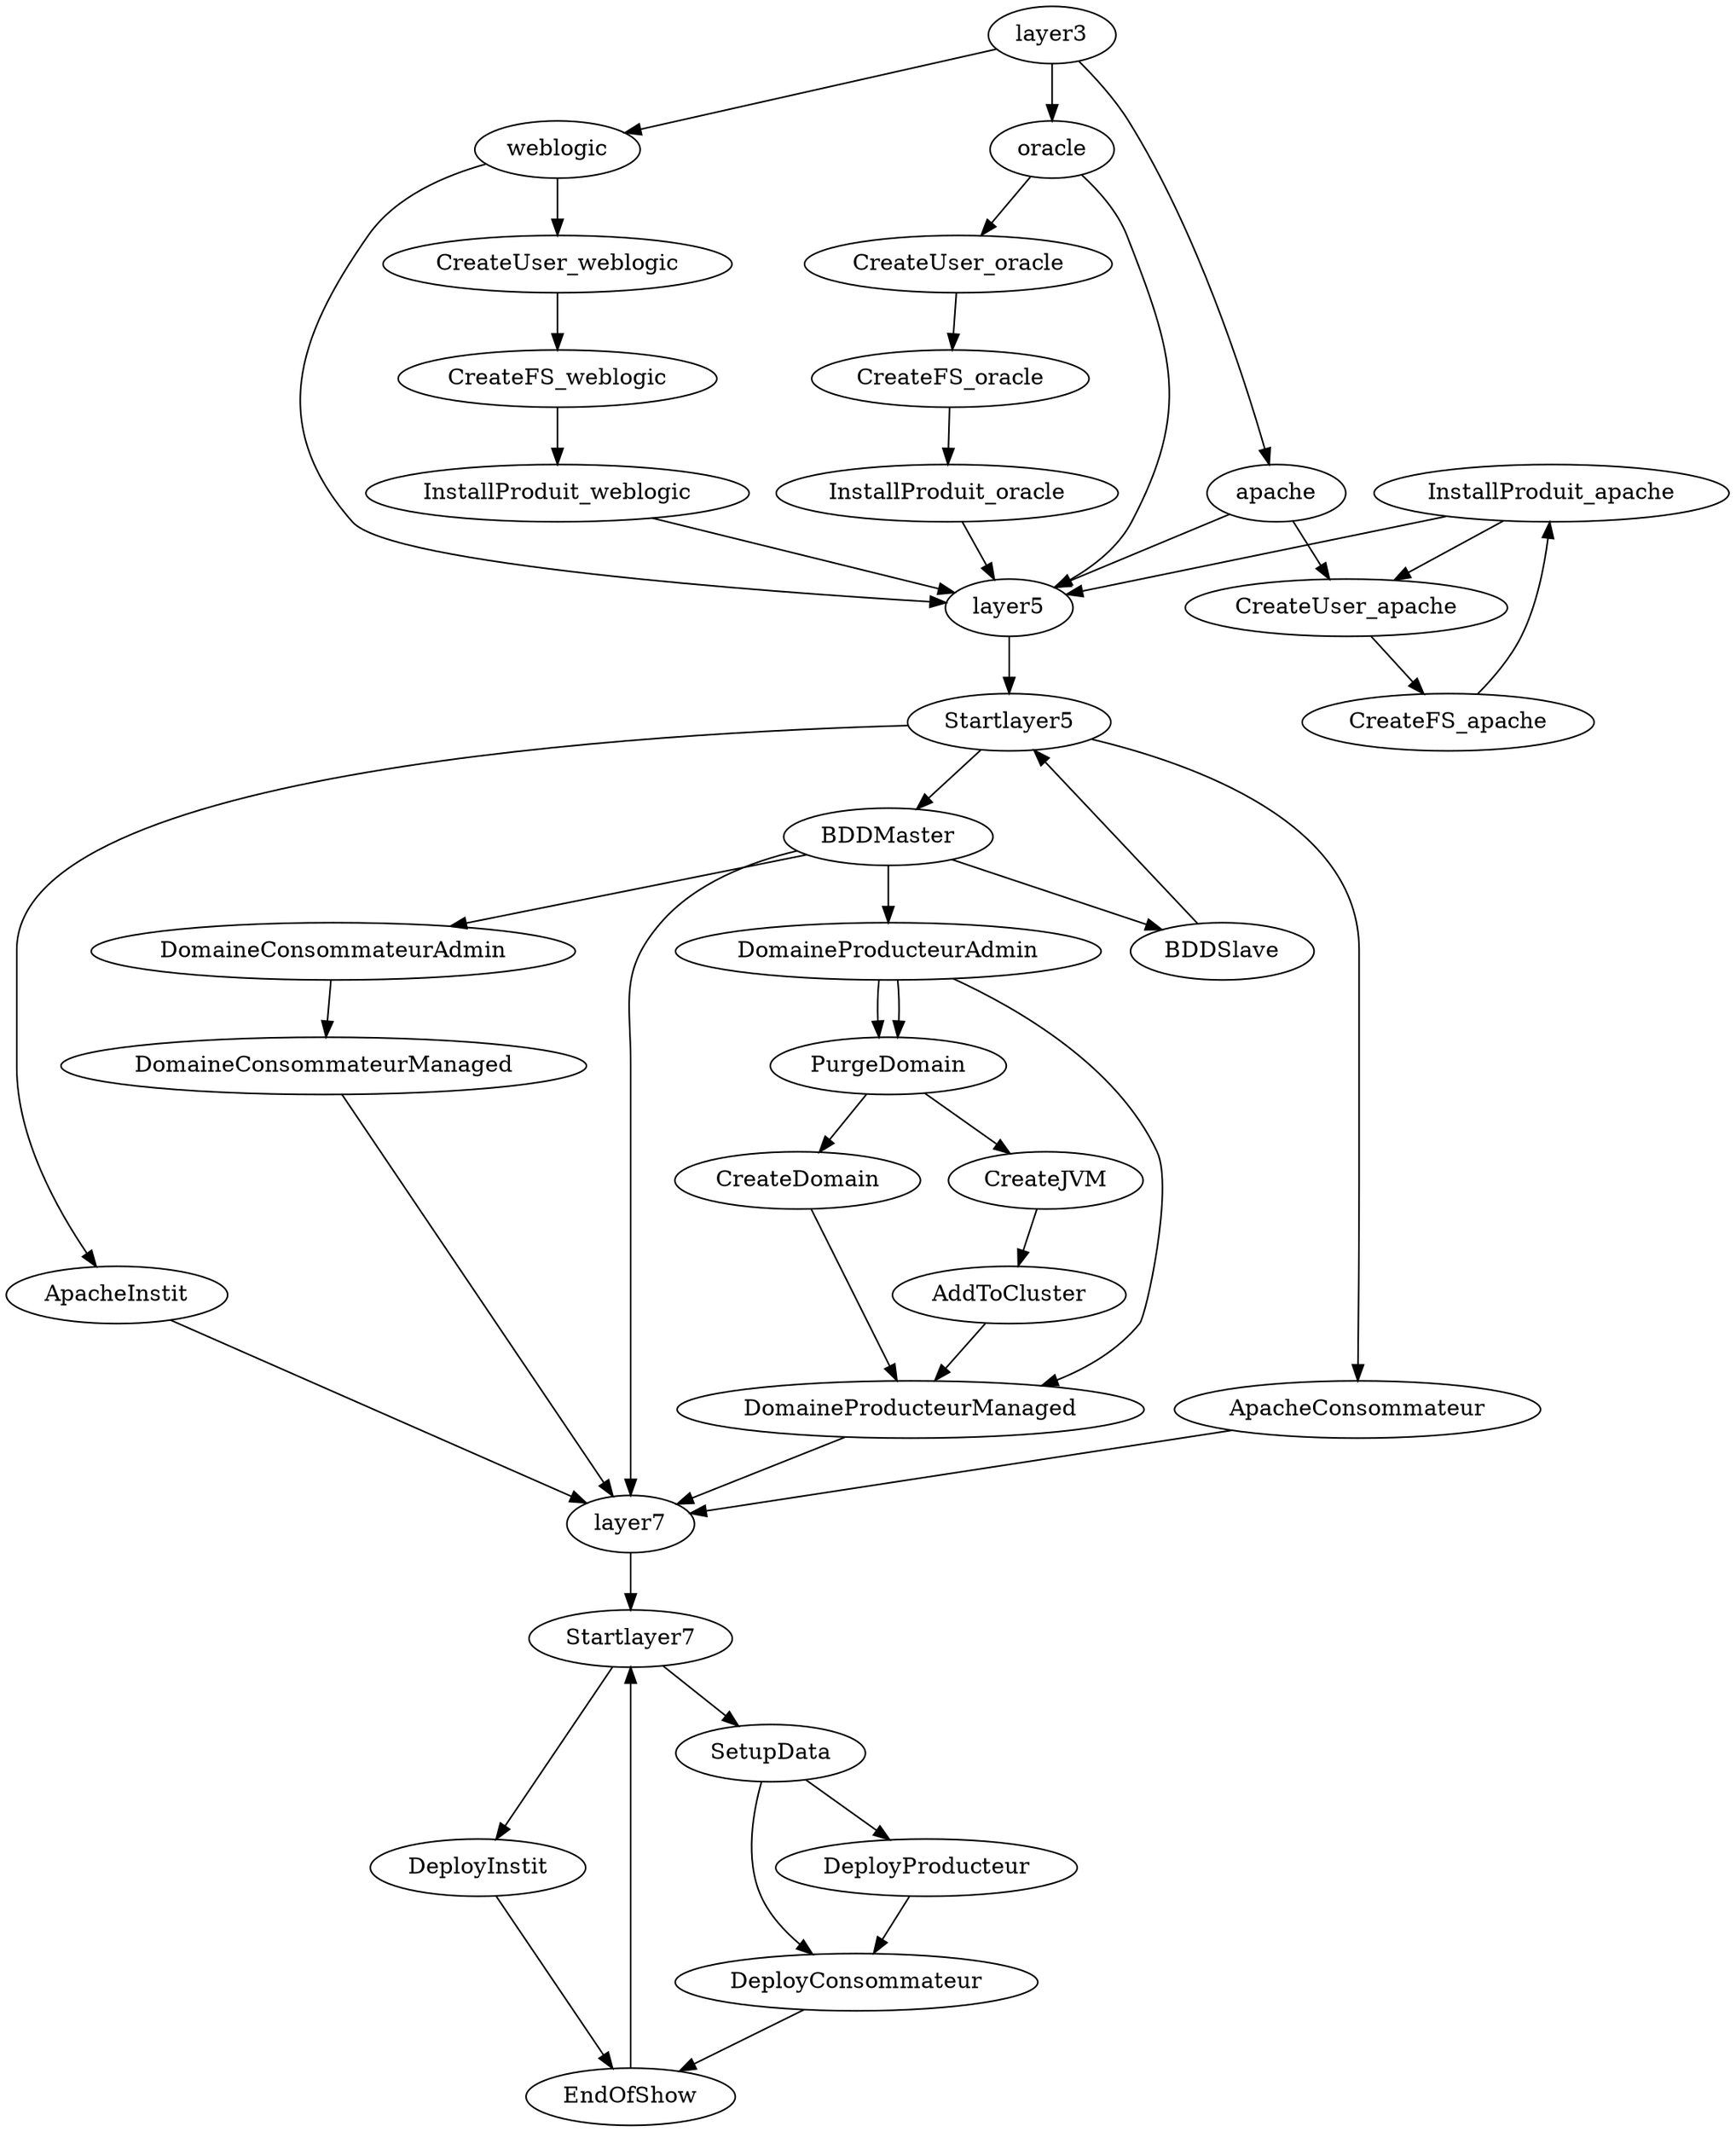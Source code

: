 digraph total {
PurgeDomain -> CreateDomain
CreateDomain -> DomaineProducteurManaged
PurgeDomain -> CreateJVM
CreateJVM -> AddToCluster
AddToCluster -> DomaineProducteurManaged
CreateUser_apache -> CreateFS_apache
CreateFS_apache -> InstallProduit_apache
InstallProduit_apache -> CreateUser_apache
InstallProduit_apache -> layer5
layer3 -> weblogic
layer3 -> apache
layer3 -> oracle
weblogic -> layer5
weblogic -> CreateUser_weblogic
apache -> CreateUser_apache
apache -> layer5
oracle -> layer5
oracle -> CreateUser_oracle
layer5 -> Startlayer5
Startlayer5 -> ApacheInstit
Startlayer5 -> BDDMaster
Startlayer5 -> ApacheConsommateur
ApacheInstit -> layer7
BDDMaster -> DomaineProducteurAdmin
BDDMaster -> DomaineConsommateurAdmin
BDDMaster -> BDDSlave
BDDMaster -> layer7
ApacheConsommateur -> layer7
DomaineProducteurAdmin -> PurgeDomain
DomaineProducteurAdmin -> PurgeDomain
DomaineProducteurAdmin -> DomaineProducteurManaged
DomaineProducteurManaged -> layer7
DomaineConsommateurAdmin -> DomaineConsommateurManaged
DomaineConsommateurManaged -> layer7
BDDSlave -> Startlayer5
layer7 -> Startlayer7
Startlayer7 -> DeployInstit
Startlayer7 -> SetupData
DeployInstit -> EndOfShow
SetupData -> DeployProducteur
SetupData -> DeployConsommateur
DeployProducteur -> DeployConsommateur
DeployConsommateur -> EndOfShow
EndOfShow -> Startlayer7
CreateUser_oracle -> CreateFS_oracle
CreateFS_oracle -> InstallProduit_oracle
InstallProduit_oracle -> layer5
CreateUser_weblogic -> CreateFS_weblogic
CreateFS_weblogic -> InstallProduit_weblogic
InstallProduit_weblogic -> layer5
}
